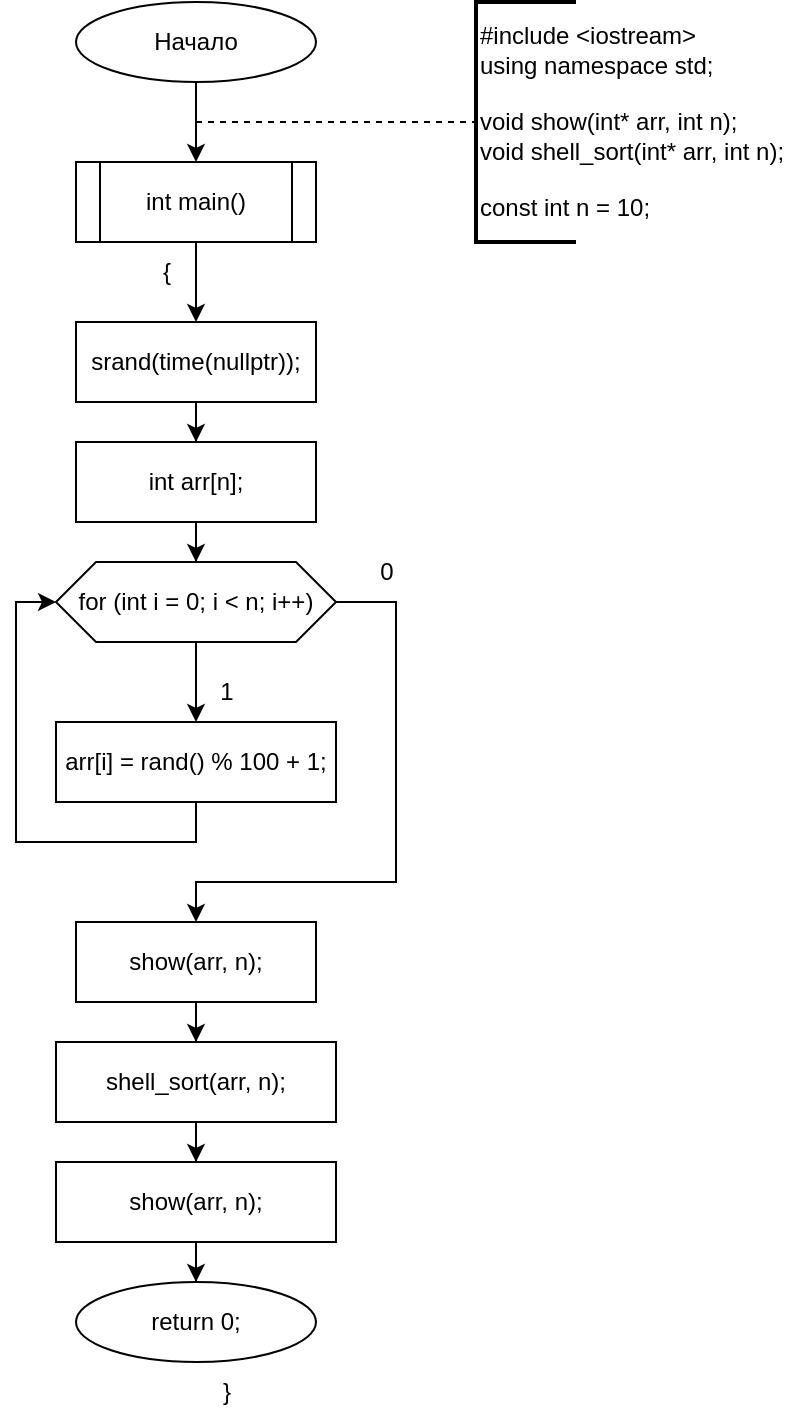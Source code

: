 <mxfile version="25.0.2" pages="3">
  <diagram name="main" id="qmS58KAxXAEr0vMFqlMh">
    <mxGraphModel dx="1290" dy="717" grid="1" gridSize="10" guides="1" tooltips="1" connect="1" arrows="1" fold="1" page="1" pageScale="1" pageWidth="827" pageHeight="1169" math="0" shadow="0">
      <root>
        <mxCell id="0" />
        <mxCell id="1" parent="0" />
        <mxCell id="pjDH_rryMZIqUwMFjsyQ-1" value="" style="edgeStyle=orthogonalEdgeStyle;rounded=0;orthogonalLoop=1;jettySize=auto;html=1;" edge="1" parent="1" source="pjDH_rryMZIqUwMFjsyQ-2" target="pjDH_rryMZIqUwMFjsyQ-4">
          <mxGeometry relative="1" as="geometry" />
        </mxCell>
        <mxCell id="pjDH_rryMZIqUwMFjsyQ-2" value="Начало" style="ellipse;whiteSpace=wrap;html=1;" vertex="1" parent="1">
          <mxGeometry x="340" y="40" width="120" height="40" as="geometry" />
        </mxCell>
        <mxCell id="pjDH_rryMZIqUwMFjsyQ-3" value="" style="edgeStyle=orthogonalEdgeStyle;rounded=0;orthogonalLoop=1;jettySize=auto;html=1;" edge="1" parent="1" source="pjDH_rryMZIqUwMFjsyQ-4" target="pjDH_rryMZIqUwMFjsyQ-8">
          <mxGeometry relative="1" as="geometry" />
        </mxCell>
        <mxCell id="pjDH_rryMZIqUwMFjsyQ-4" value="int main()" style="shape=process;whiteSpace=wrap;html=1;backgroundOutline=1;" vertex="1" parent="1">
          <mxGeometry x="340" y="120" width="120" height="40" as="geometry" />
        </mxCell>
        <mxCell id="pjDH_rryMZIqUwMFjsyQ-5" value="" style="endArrow=none;dashed=1;html=1;rounded=0;" edge="1" parent="1" target="pjDH_rryMZIqUwMFjsyQ-6">
          <mxGeometry width="50" height="50" relative="1" as="geometry">
            <mxPoint x="400" y="100" as="sourcePoint" />
            <mxPoint x="560" y="100" as="targetPoint" />
          </mxGeometry>
        </mxCell>
        <mxCell id="pjDH_rryMZIqUwMFjsyQ-6" value="&lt;div&gt;#include &amp;lt;iostream&amp;gt;&lt;/div&gt;&lt;div&gt;using namespace std;&lt;/div&gt;&lt;div&gt;&lt;br&gt;&lt;/div&gt;&lt;div&gt;void show(int* arr, int n);&lt;/div&gt;&lt;div&gt;void shell_sort(int* arr, int n);&lt;/div&gt;&lt;div&gt;&lt;br&gt;&lt;/div&gt;&lt;div&gt;const int n = 10;&lt;/div&gt;" style="strokeWidth=2;html=1;shape=mxgraph.flowchart.annotation_1;align=left;pointerEvents=1;" vertex="1" parent="1">
          <mxGeometry x="540" y="40" width="50" height="120" as="geometry" />
        </mxCell>
        <mxCell id="pjDH_rryMZIqUwMFjsyQ-7" value="" style="edgeStyle=orthogonalEdgeStyle;rounded=0;orthogonalLoop=1;jettySize=auto;html=1;" edge="1" parent="1" source="pjDH_rryMZIqUwMFjsyQ-8" target="pjDH_rryMZIqUwMFjsyQ-11">
          <mxGeometry relative="1" as="geometry" />
        </mxCell>
        <mxCell id="pjDH_rryMZIqUwMFjsyQ-8" value="srand(time(nullptr));" style="whiteSpace=wrap;html=1;" vertex="1" parent="1">
          <mxGeometry x="340" y="200" width="120" height="40" as="geometry" />
        </mxCell>
        <mxCell id="pjDH_rryMZIqUwMFjsyQ-9" value="{" style="text;html=1;align=center;verticalAlign=middle;resizable=0;points=[];autosize=1;strokeColor=none;fillColor=none;" vertex="1" parent="1">
          <mxGeometry x="370" y="160" width="30" height="30" as="geometry" />
        </mxCell>
        <mxCell id="pjDH_rryMZIqUwMFjsyQ-10" value="" style="edgeStyle=orthogonalEdgeStyle;rounded=0;orthogonalLoop=1;jettySize=auto;html=1;" edge="1" parent="1" source="pjDH_rryMZIqUwMFjsyQ-11" target="pjDH_rryMZIqUwMFjsyQ-14">
          <mxGeometry relative="1" as="geometry" />
        </mxCell>
        <mxCell id="pjDH_rryMZIqUwMFjsyQ-11" value="int arr[n];" style="whiteSpace=wrap;html=1;" vertex="1" parent="1">
          <mxGeometry x="340" y="260" width="120" height="40" as="geometry" />
        </mxCell>
        <mxCell id="pjDH_rryMZIqUwMFjsyQ-12" value="" style="edgeStyle=orthogonalEdgeStyle;rounded=0;orthogonalLoop=1;jettySize=auto;html=1;" edge="1" parent="1" source="pjDH_rryMZIqUwMFjsyQ-14" target="pjDH_rryMZIqUwMFjsyQ-16">
          <mxGeometry relative="1" as="geometry" />
        </mxCell>
        <mxCell id="pjDH_rryMZIqUwMFjsyQ-13" style="edgeStyle=orthogonalEdgeStyle;rounded=0;orthogonalLoop=1;jettySize=auto;html=1;entryX=0.5;entryY=0;entryDx=0;entryDy=0;" edge="1" parent="1" source="pjDH_rryMZIqUwMFjsyQ-14" target="pjDH_rryMZIqUwMFjsyQ-20">
          <mxGeometry relative="1" as="geometry">
            <mxPoint x="400" y="500" as="targetPoint" />
            <Array as="points">
              <mxPoint x="500" y="340" />
              <mxPoint x="500" y="480" />
              <mxPoint x="400" y="480" />
            </Array>
          </mxGeometry>
        </mxCell>
        <mxCell id="pjDH_rryMZIqUwMFjsyQ-14" value="for (int i = 0; i &amp;lt; n; i++)" style="shape=hexagon;perimeter=hexagonPerimeter2;whiteSpace=wrap;html=1;fixedSize=1;" vertex="1" parent="1">
          <mxGeometry x="330" y="320" width="140" height="40" as="geometry" />
        </mxCell>
        <mxCell id="pjDH_rryMZIqUwMFjsyQ-15" style="edgeStyle=orthogonalEdgeStyle;rounded=0;orthogonalLoop=1;jettySize=auto;html=1;entryX=0;entryY=0.5;entryDx=0;entryDy=0;" edge="1" parent="1" source="pjDH_rryMZIqUwMFjsyQ-16" target="pjDH_rryMZIqUwMFjsyQ-14">
          <mxGeometry relative="1" as="geometry">
            <Array as="points">
              <mxPoint x="400" y="460" />
              <mxPoint x="310" y="460" />
              <mxPoint x="310" y="340" />
            </Array>
          </mxGeometry>
        </mxCell>
        <mxCell id="pjDH_rryMZIqUwMFjsyQ-16" value="arr[i] = rand() % 100 + 1;" style="whiteSpace=wrap;html=1;" vertex="1" parent="1">
          <mxGeometry x="330" y="400" width="140" height="40" as="geometry" />
        </mxCell>
        <mxCell id="pjDH_rryMZIqUwMFjsyQ-17" value="1" style="text;html=1;align=center;verticalAlign=middle;resizable=0;points=[];autosize=1;strokeColor=none;fillColor=none;" vertex="1" parent="1">
          <mxGeometry x="400" y="370" width="30" height="30" as="geometry" />
        </mxCell>
        <mxCell id="pjDH_rryMZIqUwMFjsyQ-18" value="0" style="text;html=1;align=center;verticalAlign=middle;resizable=0;points=[];autosize=1;strokeColor=none;fillColor=none;" vertex="1" parent="1">
          <mxGeometry x="480" y="310" width="30" height="30" as="geometry" />
        </mxCell>
        <mxCell id="pjDH_rryMZIqUwMFjsyQ-19" value="" style="edgeStyle=orthogonalEdgeStyle;rounded=0;orthogonalLoop=1;jettySize=auto;html=1;" edge="1" parent="1" source="pjDH_rryMZIqUwMFjsyQ-20" target="pjDH_rryMZIqUwMFjsyQ-22">
          <mxGeometry relative="1" as="geometry" />
        </mxCell>
        <mxCell id="pjDH_rryMZIqUwMFjsyQ-20" value="show(arr, n);" style="rounded=0;whiteSpace=wrap;html=1;" vertex="1" parent="1">
          <mxGeometry x="340" y="500" width="120" height="40" as="geometry" />
        </mxCell>
        <mxCell id="pjDH_rryMZIqUwMFjsyQ-21" value="" style="edgeStyle=orthogonalEdgeStyle;rounded=0;orthogonalLoop=1;jettySize=auto;html=1;" edge="1" parent="1" source="pjDH_rryMZIqUwMFjsyQ-22" target="pjDH_rryMZIqUwMFjsyQ-24">
          <mxGeometry relative="1" as="geometry" />
        </mxCell>
        <mxCell id="pjDH_rryMZIqUwMFjsyQ-22" value="shell_sort(arr, n);" style="rounded=0;whiteSpace=wrap;html=1;" vertex="1" parent="1">
          <mxGeometry x="330" y="560" width="140" height="40" as="geometry" />
        </mxCell>
        <mxCell id="pjDH_rryMZIqUwMFjsyQ-23" style="edgeStyle=orthogonalEdgeStyle;rounded=0;orthogonalLoop=1;jettySize=auto;html=1;entryX=0.5;entryY=0;entryDx=0;entryDy=0;" edge="1" parent="1" source="pjDH_rryMZIqUwMFjsyQ-24" target="pjDH_rryMZIqUwMFjsyQ-25">
          <mxGeometry relative="1" as="geometry">
            <mxPoint x="400" y="680" as="targetPoint" />
          </mxGeometry>
        </mxCell>
        <mxCell id="pjDH_rryMZIqUwMFjsyQ-24" value="show(arr, n);" style="rounded=0;whiteSpace=wrap;html=1;" vertex="1" parent="1">
          <mxGeometry x="330" y="620" width="140" height="40" as="geometry" />
        </mxCell>
        <mxCell id="pjDH_rryMZIqUwMFjsyQ-25" value="return 0;" style="ellipse;whiteSpace=wrap;html=1;" vertex="1" parent="1">
          <mxGeometry x="340" y="680" width="120" height="40" as="geometry" />
        </mxCell>
        <mxCell id="pjDH_rryMZIqUwMFjsyQ-26" value="}" style="text;html=1;align=center;verticalAlign=middle;resizable=0;points=[];autosize=1;strokeColor=none;fillColor=none;" vertex="1" parent="1">
          <mxGeometry x="400" y="720" width="30" height="30" as="geometry" />
        </mxCell>
      </root>
    </mxGraphModel>
  </diagram>
  <diagram id="dNET6fyPLwmgfX3mCDo6" name="show">
    <mxGraphModel dx="1290" dy="717" grid="1" gridSize="10" guides="1" tooltips="1" connect="1" arrows="1" fold="1" page="1" pageScale="1" pageWidth="827" pageHeight="1169" math="0" shadow="0">
      <root>
        <mxCell id="0" />
        <mxCell id="1" parent="0" />
        <mxCell id="4IDm2j9du5yuqkz0_aG7-1" value="" style="edgeStyle=orthogonalEdgeStyle;rounded=0;orthogonalLoop=1;jettySize=auto;html=1;" edge="1" parent="1" source="4IDm2j9du5yuqkz0_aG7-2" target="4IDm2j9du5yuqkz0_aG7-4">
          <mxGeometry relative="1" as="geometry" />
        </mxCell>
        <mxCell id="4IDm2j9du5yuqkz0_aG7-2" value="void show(int* arr, int n)" style="shape=process;whiteSpace=wrap;html=1;backgroundOutline=1;size=0.048;" vertex="1" parent="1">
          <mxGeometry x="320" y="40" width="160" height="40" as="geometry" />
        </mxCell>
        <mxCell id="4IDm2j9du5yuqkz0_aG7-3" value="" style="edgeStyle=orthogonalEdgeStyle;rounded=0;orthogonalLoop=1;jettySize=auto;html=1;" edge="1" parent="1" source="4IDm2j9du5yuqkz0_aG7-4" target="4IDm2j9du5yuqkz0_aG7-8">
          <mxGeometry relative="1" as="geometry" />
        </mxCell>
        <mxCell id="4IDm2j9du5yuqkz0_aG7-4" value="cout &amp;lt;&amp;lt; &#39;{&#39;;" style="shape=parallelogram;perimeter=parallelogramPerimeter;whiteSpace=wrap;html=1;fixedSize=1;" vertex="1" parent="1">
          <mxGeometry x="340" y="120" width="120" height="40" as="geometry" />
        </mxCell>
        <mxCell id="4IDm2j9du5yuqkz0_aG7-5" value="{" style="text;html=1;align=center;verticalAlign=middle;resizable=0;points=[];autosize=1;strokeColor=none;fillColor=none;" vertex="1" parent="1">
          <mxGeometry x="370" y="80" width="30" height="30" as="geometry" />
        </mxCell>
        <mxCell id="4IDm2j9du5yuqkz0_aG7-6" value="" style="edgeStyle=orthogonalEdgeStyle;rounded=0;orthogonalLoop=1;jettySize=auto;html=1;" edge="1" parent="1" source="4IDm2j9du5yuqkz0_aG7-8" target="4IDm2j9du5yuqkz0_aG7-10">
          <mxGeometry relative="1" as="geometry" />
        </mxCell>
        <mxCell id="4IDm2j9du5yuqkz0_aG7-7" value="" style="edgeStyle=orthogonalEdgeStyle;rounded=0;orthogonalLoop=1;jettySize=auto;html=1;" edge="1" parent="1" source="4IDm2j9du5yuqkz0_aG7-8" target="4IDm2j9du5yuqkz0_aG7-13">
          <mxGeometry relative="1" as="geometry" />
        </mxCell>
        <mxCell id="4IDm2j9du5yuqkz0_aG7-8" value="for (int i = 0; i &amp;lt; n; i++)" style="shape=hexagon;perimeter=hexagonPerimeter2;whiteSpace=wrap;html=1;fixedSize=1;" vertex="1" parent="1">
          <mxGeometry x="325" y="180" width="150" height="40" as="geometry" />
        </mxCell>
        <mxCell id="4IDm2j9du5yuqkz0_aG7-9" style="edgeStyle=orthogonalEdgeStyle;rounded=0;orthogonalLoop=1;jettySize=auto;html=1;entryX=0;entryY=0.5;entryDx=0;entryDy=0;" edge="1" parent="1" source="4IDm2j9du5yuqkz0_aG7-10" target="4IDm2j9du5yuqkz0_aG7-8">
          <mxGeometry relative="1" as="geometry">
            <Array as="points">
              <mxPoint x="400" y="320" />
              <mxPoint x="255" y="320" />
              <mxPoint x="255" y="200" />
            </Array>
          </mxGeometry>
        </mxCell>
        <mxCell id="4IDm2j9du5yuqkz0_aG7-10" value="cout &amp;lt;&amp;lt; arr[i] &amp;lt;&amp;lt; ((i == n - 1) ? &quot;}\n&quot; : &quot;, &quot;);" style="shape=parallelogram;perimeter=parallelogramPerimeter;whiteSpace=wrap;html=1;fixedSize=1;" vertex="1" parent="1">
          <mxGeometry x="275" y="260" width="250" height="40" as="geometry" />
        </mxCell>
        <mxCell id="4IDm2j9du5yuqkz0_aG7-11" value="1" style="text;html=1;align=center;verticalAlign=middle;resizable=0;points=[];autosize=1;strokeColor=none;fillColor=none;" vertex="1" parent="1">
          <mxGeometry x="399" y="230" width="30" height="30" as="geometry" />
        </mxCell>
        <mxCell id="4IDm2j9du5yuqkz0_aG7-12" style="edgeStyle=orthogonalEdgeStyle;rounded=0;orthogonalLoop=1;jettySize=auto;html=1;entryX=0.5;entryY=0;entryDx=0;entryDy=0;" edge="1" parent="1" source="4IDm2j9du5yuqkz0_aG7-13" target="4IDm2j9du5yuqkz0_aG7-15">
          <mxGeometry relative="1" as="geometry" />
        </mxCell>
        <mxCell id="4IDm2j9du5yuqkz0_aG7-13" value="cout &amp;lt;&amp;lt; endl;" style="shape=parallelogram;perimeter=parallelogramPerimeter;whiteSpace=wrap;html=1;fixedSize=1;" vertex="1" parent="1">
          <mxGeometry x="580" y="260" width="120" height="40" as="geometry" />
        </mxCell>
        <mxCell id="4IDm2j9du5yuqkz0_aG7-14" value="0" style="text;html=1;align=center;verticalAlign=middle;resizable=0;points=[];autosize=1;strokeColor=none;fillColor=none;" vertex="1" parent="1">
          <mxGeometry x="610" y="168" width="30" height="30" as="geometry" />
        </mxCell>
        <mxCell id="4IDm2j9du5yuqkz0_aG7-15" value="return;" style="ellipse;whiteSpace=wrap;html=1;" vertex="1" parent="1">
          <mxGeometry x="580" y="320" width="120" height="40" as="geometry" />
        </mxCell>
        <mxCell id="4IDm2j9du5yuqkz0_aG7-16" value="}" style="text;html=1;align=center;verticalAlign=middle;resizable=0;points=[];autosize=1;strokeColor=none;fillColor=none;" vertex="1" parent="1">
          <mxGeometry x="640" y="360" width="30" height="30" as="geometry" />
        </mxCell>
      </root>
    </mxGraphModel>
  </diagram>
  <diagram id="FVLqbHkGP_9gf_0ySc73" name="shell_sort">
    <mxGraphModel dx="1290" dy="717" grid="1" gridSize="10" guides="1" tooltips="1" connect="1" arrows="1" fold="1" page="1" pageScale="1" pageWidth="827" pageHeight="1169" math="0" shadow="0">
      <root>
        <mxCell id="0" />
        <mxCell id="1" parent="0" />
        <mxCell id="5R5kxV32oDri_mvhkkP1-4" value="" style="edgeStyle=orthogonalEdgeStyle;rounded=0;orthogonalLoop=1;jettySize=auto;html=1;" edge="1" parent="1" source="5R5kxV32oDri_mvhkkP1-2" target="5R5kxV32oDri_mvhkkP1-3">
          <mxGeometry relative="1" as="geometry" />
        </mxCell>
        <mxCell id="5R5kxV32oDri_mvhkkP1-2" value="void shell_sort(int* arr, int n)" style="shape=process;whiteSpace=wrap;html=1;backgroundOutline=1;" vertex="1" parent="1">
          <mxGeometry x="300" y="40" width="200" height="40" as="geometry" />
        </mxCell>
        <mxCell id="5R5kxV32oDri_mvhkkP1-7" value="" style="edgeStyle=orthogonalEdgeStyle;rounded=0;orthogonalLoop=1;jettySize=auto;html=1;" edge="1" parent="1" source="5R5kxV32oDri_mvhkkP1-3" target="5R5kxV32oDri_mvhkkP1-6">
          <mxGeometry relative="1" as="geometry" />
        </mxCell>
        <mxCell id="5R5kxV32oDri_mvhkkP1-31" style="edgeStyle=orthogonalEdgeStyle;rounded=0;orthogonalLoop=1;jettySize=auto;html=1;entryX=0.5;entryY=0;entryDx=0;entryDy=0;" edge="1" parent="1" source="5R5kxV32oDri_mvhkkP1-3" target="xKMEsmkDbgERM2gDuSqA-1">
          <mxGeometry relative="1" as="geometry">
            <mxPoint x="720" y="200" as="targetPoint" />
          </mxGeometry>
        </mxCell>
        <mxCell id="5R5kxV32oDri_mvhkkP1-3" value="for (int gap = n / 2; gap &amp;gt; 0; gap /= 2)" style="shape=hexagon;perimeter=hexagonPerimeter2;whiteSpace=wrap;html=1;fixedSize=1;" vertex="1" parent="1">
          <mxGeometry x="290" y="120" width="220" height="40" as="geometry" />
        </mxCell>
        <mxCell id="5R5kxV32oDri_mvhkkP1-5" value="{" style="text;html=1;align=center;verticalAlign=middle;resizable=0;points=[];autosize=1;strokeColor=none;fillColor=none;" vertex="1" parent="1">
          <mxGeometry x="370" y="80" width="30" height="30" as="geometry" />
        </mxCell>
        <mxCell id="5R5kxV32oDri_mvhkkP1-11" value="" style="edgeStyle=orthogonalEdgeStyle;rounded=0;orthogonalLoop=1;jettySize=auto;html=1;" edge="1" parent="1" source="5R5kxV32oDri_mvhkkP1-6" target="5R5kxV32oDri_mvhkkP1-10">
          <mxGeometry relative="1" as="geometry" />
        </mxCell>
        <mxCell id="5R5kxV32oDri_mvhkkP1-28" style="edgeStyle=orthogonalEdgeStyle;rounded=0;orthogonalLoop=1;jettySize=auto;html=1;entryX=0;entryY=0.5;entryDx=0;entryDy=0;" edge="1" parent="1" source="5R5kxV32oDri_mvhkkP1-6" target="5R5kxV32oDri_mvhkkP1-3">
          <mxGeometry relative="1" as="geometry">
            <Array as="points">
              <mxPoint x="600" y="220" />
              <mxPoint x="600" y="580" />
              <mxPoint x="200" y="580" />
              <mxPoint x="200" y="140" />
            </Array>
          </mxGeometry>
        </mxCell>
        <mxCell id="5R5kxV32oDri_mvhkkP1-6" value="for (int i = gap; i &amp;lt; n; i++)" style="shape=hexagon;perimeter=hexagonPerimeter2;whiteSpace=wrap;html=1;fixedSize=1;" vertex="1" parent="1">
          <mxGeometry x="290" y="200" width="220" height="40" as="geometry" />
        </mxCell>
        <mxCell id="5R5kxV32oDri_mvhkkP1-8" value="{" style="text;html=1;align=center;verticalAlign=middle;resizable=0;points=[];autosize=1;strokeColor=none;fillColor=none;" vertex="1" parent="1">
          <mxGeometry x="370" y="160" width="30" height="30" as="geometry" />
        </mxCell>
        <mxCell id="5R5kxV32oDri_mvhkkP1-9" value="1" style="text;html=1;align=center;verticalAlign=middle;resizable=0;points=[];autosize=1;strokeColor=none;fillColor=none;" vertex="1" parent="1">
          <mxGeometry x="399" y="170" width="30" height="30" as="geometry" />
        </mxCell>
        <mxCell id="5R5kxV32oDri_mvhkkP1-14" value="" style="edgeStyle=orthogonalEdgeStyle;rounded=0;orthogonalLoop=1;jettySize=auto;html=1;" edge="1" parent="1" source="5R5kxV32oDri_mvhkkP1-10" target="5R5kxV32oDri_mvhkkP1-13">
          <mxGeometry relative="1" as="geometry" />
        </mxCell>
        <mxCell id="5R5kxV32oDri_mvhkkP1-10" value="int temp = arr[i];" style="whiteSpace=wrap;html=1;" vertex="1" parent="1">
          <mxGeometry x="340" y="280" width="120" height="40" as="geometry" />
        </mxCell>
        <mxCell id="5R5kxV32oDri_mvhkkP1-12" value="{" style="text;html=1;align=center;verticalAlign=middle;resizable=0;points=[];autosize=1;strokeColor=none;fillColor=none;" vertex="1" parent="1">
          <mxGeometry x="369" y="240" width="30" height="30" as="geometry" />
        </mxCell>
        <mxCell id="5R5kxV32oDri_mvhkkP1-16" value="" style="edgeStyle=orthogonalEdgeStyle;rounded=0;orthogonalLoop=1;jettySize=auto;html=1;" edge="1" parent="1" source="5R5kxV32oDri_mvhkkP1-13" target="5R5kxV32oDri_mvhkkP1-15">
          <mxGeometry relative="1" as="geometry" />
        </mxCell>
        <mxCell id="5R5kxV32oDri_mvhkkP1-25" style="edgeStyle=orthogonalEdgeStyle;rounded=0;orthogonalLoop=1;jettySize=auto;html=1;entryX=0;entryY=0.5;entryDx=0;entryDy=0;" edge="1" parent="1" source="5R5kxV32oDri_mvhkkP1-13" target="5R5kxV32oDri_mvhkkP1-6">
          <mxGeometry relative="1" as="geometry">
            <Array as="points">
              <mxPoint x="560" y="360" />
              <mxPoint x="560" y="560" />
              <mxPoint x="220" y="560" />
              <mxPoint x="220" y="220" />
            </Array>
          </mxGeometry>
        </mxCell>
        <mxCell id="5R5kxV32oDri_mvhkkP1-13" value="for (int j = i - gap; j &amp;gt;= 0 &amp;amp;&amp;amp; temp &amp;lt; arr[j]; j -= gap)" style="shape=hexagon;perimeter=hexagonPerimeter2;whiteSpace=wrap;html=1;fixedSize=1;" vertex="1" parent="1">
          <mxGeometry x="260" y="340" width="280" height="40" as="geometry" />
        </mxCell>
        <mxCell id="5R5kxV32oDri_mvhkkP1-22" value="" style="edgeStyle=orthogonalEdgeStyle;rounded=0;orthogonalLoop=1;jettySize=auto;html=1;" edge="1" parent="1" source="5R5kxV32oDri_mvhkkP1-15" target="5R5kxV32oDri_mvhkkP1-21">
          <mxGeometry relative="1" as="geometry" />
        </mxCell>
        <mxCell id="5R5kxV32oDri_mvhkkP1-15" value="arr[j + gap] = arr[j];" style="whiteSpace=wrap;html=1;" vertex="1" parent="1">
          <mxGeometry x="340" y="420" width="120" height="40" as="geometry" />
        </mxCell>
        <mxCell id="5R5kxV32oDri_mvhkkP1-17" value="{" style="text;html=1;align=center;verticalAlign=middle;resizable=0;points=[];autosize=1;strokeColor=none;fillColor=none;" vertex="1" parent="1">
          <mxGeometry x="370" y="380" width="30" height="30" as="geometry" />
        </mxCell>
        <mxCell id="5R5kxV32oDri_mvhkkP1-18" value="1" style="text;html=1;align=center;verticalAlign=middle;resizable=0;points=[];autosize=1;strokeColor=none;fillColor=none;" vertex="1" parent="1">
          <mxGeometry x="400" y="390" width="30" height="30" as="geometry" />
        </mxCell>
        <mxCell id="5R5kxV32oDri_mvhkkP1-23" style="edgeStyle=orthogonalEdgeStyle;rounded=0;orthogonalLoop=1;jettySize=auto;html=1;entryX=0;entryY=0.5;entryDx=0;entryDy=0;" edge="1" parent="1" source="5R5kxV32oDri_mvhkkP1-21" target="5R5kxV32oDri_mvhkkP1-13">
          <mxGeometry relative="1" as="geometry">
            <Array as="points">
              <mxPoint x="400" y="540" />
              <mxPoint x="240" y="540" />
              <mxPoint x="240" y="360" />
            </Array>
          </mxGeometry>
        </mxCell>
        <mxCell id="5R5kxV32oDri_mvhkkP1-21" value="arr[j] = temp;" style="whiteSpace=wrap;html=1;" vertex="1" parent="1">
          <mxGeometry x="340" y="480" width="120" height="40" as="geometry" />
        </mxCell>
        <mxCell id="5R5kxV32oDri_mvhkkP1-24" value="}" style="text;html=1;align=center;verticalAlign=middle;resizable=0;points=[];autosize=1;strokeColor=none;fillColor=none;" vertex="1" parent="1">
          <mxGeometry x="400" y="520" width="30" height="30" as="geometry" />
        </mxCell>
        <mxCell id="5R5kxV32oDri_mvhkkP1-26" value="0" style="text;html=1;align=center;verticalAlign=middle;resizable=0;points=[];autosize=1;strokeColor=none;fillColor=none;" vertex="1" parent="1">
          <mxGeometry x="535" y="330" width="30" height="30" as="geometry" />
        </mxCell>
        <mxCell id="5R5kxV32oDri_mvhkkP1-27" value="}" style="text;html=1;align=center;verticalAlign=middle;resizable=0;points=[];autosize=1;strokeColor=none;fillColor=none;" vertex="1" parent="1">
          <mxGeometry x="560" y="530" width="30" height="30" as="geometry" />
        </mxCell>
        <mxCell id="5R5kxV32oDri_mvhkkP1-29" value="}" style="text;html=1;align=center;verticalAlign=middle;resizable=0;points=[];autosize=1;strokeColor=none;fillColor=none;" vertex="1" parent="1">
          <mxGeometry x="600" y="550" width="30" height="30" as="geometry" />
        </mxCell>
        <mxCell id="5R5kxV32oDri_mvhkkP1-30" value="0" style="text;html=1;align=center;verticalAlign=middle;resizable=0;points=[];autosize=1;strokeColor=none;fillColor=none;" vertex="1" parent="1">
          <mxGeometry x="570" y="190" width="30" height="30" as="geometry" />
        </mxCell>
        <mxCell id="xKMEsmkDbgERM2gDuSqA-1" value="return;" style="ellipse;whiteSpace=wrap;html=1;" vertex="1" parent="1">
          <mxGeometry x="660" y="200" width="120" height="40" as="geometry" />
        </mxCell>
        <mxCell id="xKMEsmkDbgERM2gDuSqA-2" value="}" style="text;html=1;align=center;verticalAlign=middle;resizable=0;points=[];autosize=1;strokeColor=none;fillColor=none;" vertex="1" parent="1">
          <mxGeometry x="720" y="240" width="30" height="30" as="geometry" />
        </mxCell>
      </root>
    </mxGraphModel>
  </diagram>
</mxfile>
